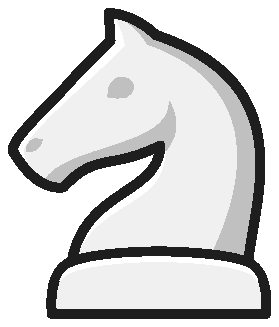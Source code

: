 % Converted from PostScript(TM) to MetaPost by pstoedit
% MetaPost backend contributed by Scott Pakin <scott+ps2ed_AT_pakin.org>
% pstoedit is Copyright (C) 1993 - 2020 Wolfgang Glunz <wglunz35_AT_pstoedit.net>

% Generate structured PostScript
prologues := 1;

% Display a given string with its *baseline* at a given location
% and with a given rotation angle
vardef showtext(expr origin)(expr angle)(expr string) =
  draw string infont defaultfont scaled defaultscale
    rotated angle shifted origin;
enddef;

color _chess_black,_chess_white;
_chess_black:=(0.941176,0.941176,0.941176);

beginfig(1);
drawoptions (withcolor _chess_black);
linecap := butt;
fill (71.410202,76.496101)..controls (70.941399,56.746101) and (38.082001,61.703098)..(38.765598,25.171900)
	--(103.566002,24.835899)..controls (97.632797,43.097698) and (131.035004,96.160202)..(69.746101,116.277000)
	..controls (69.746101,116.277000) and (62.835899,123.648003)..(52.835899,124.285004)
	--(53.468800,114.262001)--(40.546902,101.273003)..controls (33.093800,92.359398) and (15.785200,77.523399)..(18.574200,74.035202)
	..controls (27.406300,59.000000) and (36.519501,61.468800)..(36.519501,61.468800)
	..controls (48.542999,74.347702) and (53.015598,67.390602)..(71.410202,76.496101)
	--cycle;

drawoptions (withcolor  0.8*_chess_black);
pickup pencircle scaled 0.000000bp;
fill (54.765598,100.082001)..controls (52.566399,97.636703) and (52.808601,96.917999)..(52.457001,93.984398)
	..controls (54.742199,93.632797) and (56.730499,93.304703)..(58.832001,93.796898)
	..controls (65.582001,97.378899) and (59.046902,103.441002)..(54.765598,100.082001)
	--cycle;
fill (26.054701,78.898399)..controls (23.648399,77.746101) and (23.226601,76.175797)..(23.058599,74.714798)
	..controls (25.125000,73.535202) and (28.378901,75.074203)..(28.847700,78.773399)
	--cycle;
drawoptions (withcolor 1.7*_chess_black);
fill (23.218800,70.437500)..controls (23.218800,70.437500) and (25.066401,67.214798)..(20.093800,75.089798)
	..controls (21.960899,80.699203) and (43.515598,100.832001)..(55.351601,113.457001)
	--(54.832001,122.207001)..controls (54.832001,122.207001) and (57.859402,117.414001)..(58.367199,112.375000)
	..controls (45.921902,99.925797) and (23.726601,81.667999)..(22.015600,74.921898)
	..controls (22.082001,73.007797) and (22.695299,72.003899)..(23.214800,70.437500)
	--cycle;
drawoptions (withcolor  0.8*_chess_black);
fill (37.585899,61.632801)..controls (43.339802,71.089798) and (61.375000,70.769501)..(71.410202,76.496101)
	..controls (72.324203,76.207001) and (71.781303,72.609398)..(72.089798,73.003899)
	..controls (74.492203,76.097702) and (80.382797,82.300797)..(74.550797,92.496101)
	..controls (76.031303,75.605499) and (35.667999,76.644501)..(29.507799,63.285198)
	..controls (28.941401,62.046902) and (35.695301,61.035198)..(37.589802,61.632801)
	--cycle;
drawoptions (withcolor 1.7*_chess_black);
fill (73.132797,74.324203)..controls (70.261703,57.839802) and (46.078098,56.980499)..(41.988300,38.492199)
	..controls (50.019501,56.644501) and (72.492203,54.683601)..(73.132797,74.324203)
	--cycle;
drawoptions (withcolor 0.8*_chess_black);
fill (52.835899,124.285004)..controls (52.835899,124.285004) and (61.484402,122.188004)..(66.742203,112.996002)
	..controls (124.848000,92.714798) and (88.402298,33.800800)..(83.148399,24.914101)
	--(103.566002,24.839800)..controls (97.933601,34.035198) and (130.632996,97.394501)..(69.746101,116.277000)
	..controls (64.714798,119.308998) and (61.902302,123.676003)..(52.835899,124.285004)
	--cycle;
	drawoptions (withcolor (0.117647,0.117647,0.117647));
pickup pencircle scaled 3.401580bp;
draw (71.410202,76.496101)..controls (70.941399,56.746101) and (38.082001,61.703098)..(38.765598,25.171900)
	--(103.566002,24.835899)..controls (97.632797,43.097698) and (131.035004,96.160202)..(69.746101,116.277000)
	..controls (69.746101,116.277000) and (62.835899,123.648003)..(52.835899,124.285004)
	--(53.468800,114.262001)--(40.546902,101.273003)..controls (33.093800,92.359398) and (15.785200,77.523399)..(18.574200,74.035202)
	..controls (27.406300,59.000000) and (36.519501,61.468800)..(36.519501,61.468800)
	..controls (48.542999,74.347702) and (53.015598,67.390602)..(71.410202,76.496101)
	--cycle;
drawoptions (withcolor _chess_black);
fill (70.867203,38.386700)..controls (70.867203,38.386700) and (44.984402,38.253899)..(37.726601,33.796902)
	..controls (32.828098,30.792999) and (31.675800,23.453100)..(32.339802,15.875000)
	--(109.390999,15.875000)..controls (110.058998,23.453100) and (108.902000,30.792999)..(104.008003,33.796902)
	..controls (96.750000,38.253899) and (70.867203,38.386700)..(70.867203,38.386700)
	--cycle;
drawoptions (withcolor (0.117647,0.117647,0.117647));
pickup pencircle scaled 3.401580bp;
draw (70.867203,38.386700)..controls (70.867203,38.386700) and (44.984402,38.253899)..(37.726601,33.796902)
	..controls (32.828098,30.792999) and (31.675800,23.453100)..(32.339802,15.875000)
	--(109.390999,15.875000)..controls (110.058998,23.453100) and (108.902000,30.792999)..(104.008003,33.796902)
	..controls (96.750000,38.253899) and (70.867203,38.386700)..(70.867203,38.386700)
	--cycle;
drawoptions (withcolor 1.7*_chess_black);
pickup pencircle scaled 0.000000bp;
fill (70.867203,36.433601)..controls (70.867203,36.433601) and (46.171902,36.824200)..(37.917999,31.710899)
	..controls (36.867199,31.058599) and (35.933601,29.335899)..(35.214802,27.769501)
	..controls (35.953098,28.710899) and (36.636700,29.507799)..(37.726601,30.175800)
	..controls (44.984402,34.628899) and (70.867203,34.765598)..(70.867203,34.765598)
	..controls (70.867203,34.765598) and (96.750000,34.628899)..(104.008003,30.175800)
	..controls (105.116997,29.500000) and (105.688004,28.671900)..(106.433998,27.710899)
	..controls (106.508003,27.925800) and (105.277000,30.996099)..(103.191002,32.234402)
	..controls (95.382797,36.464802) and (70.867203,36.429699)..(70.867203,36.429699)
	--cycle;
endfig;
end
